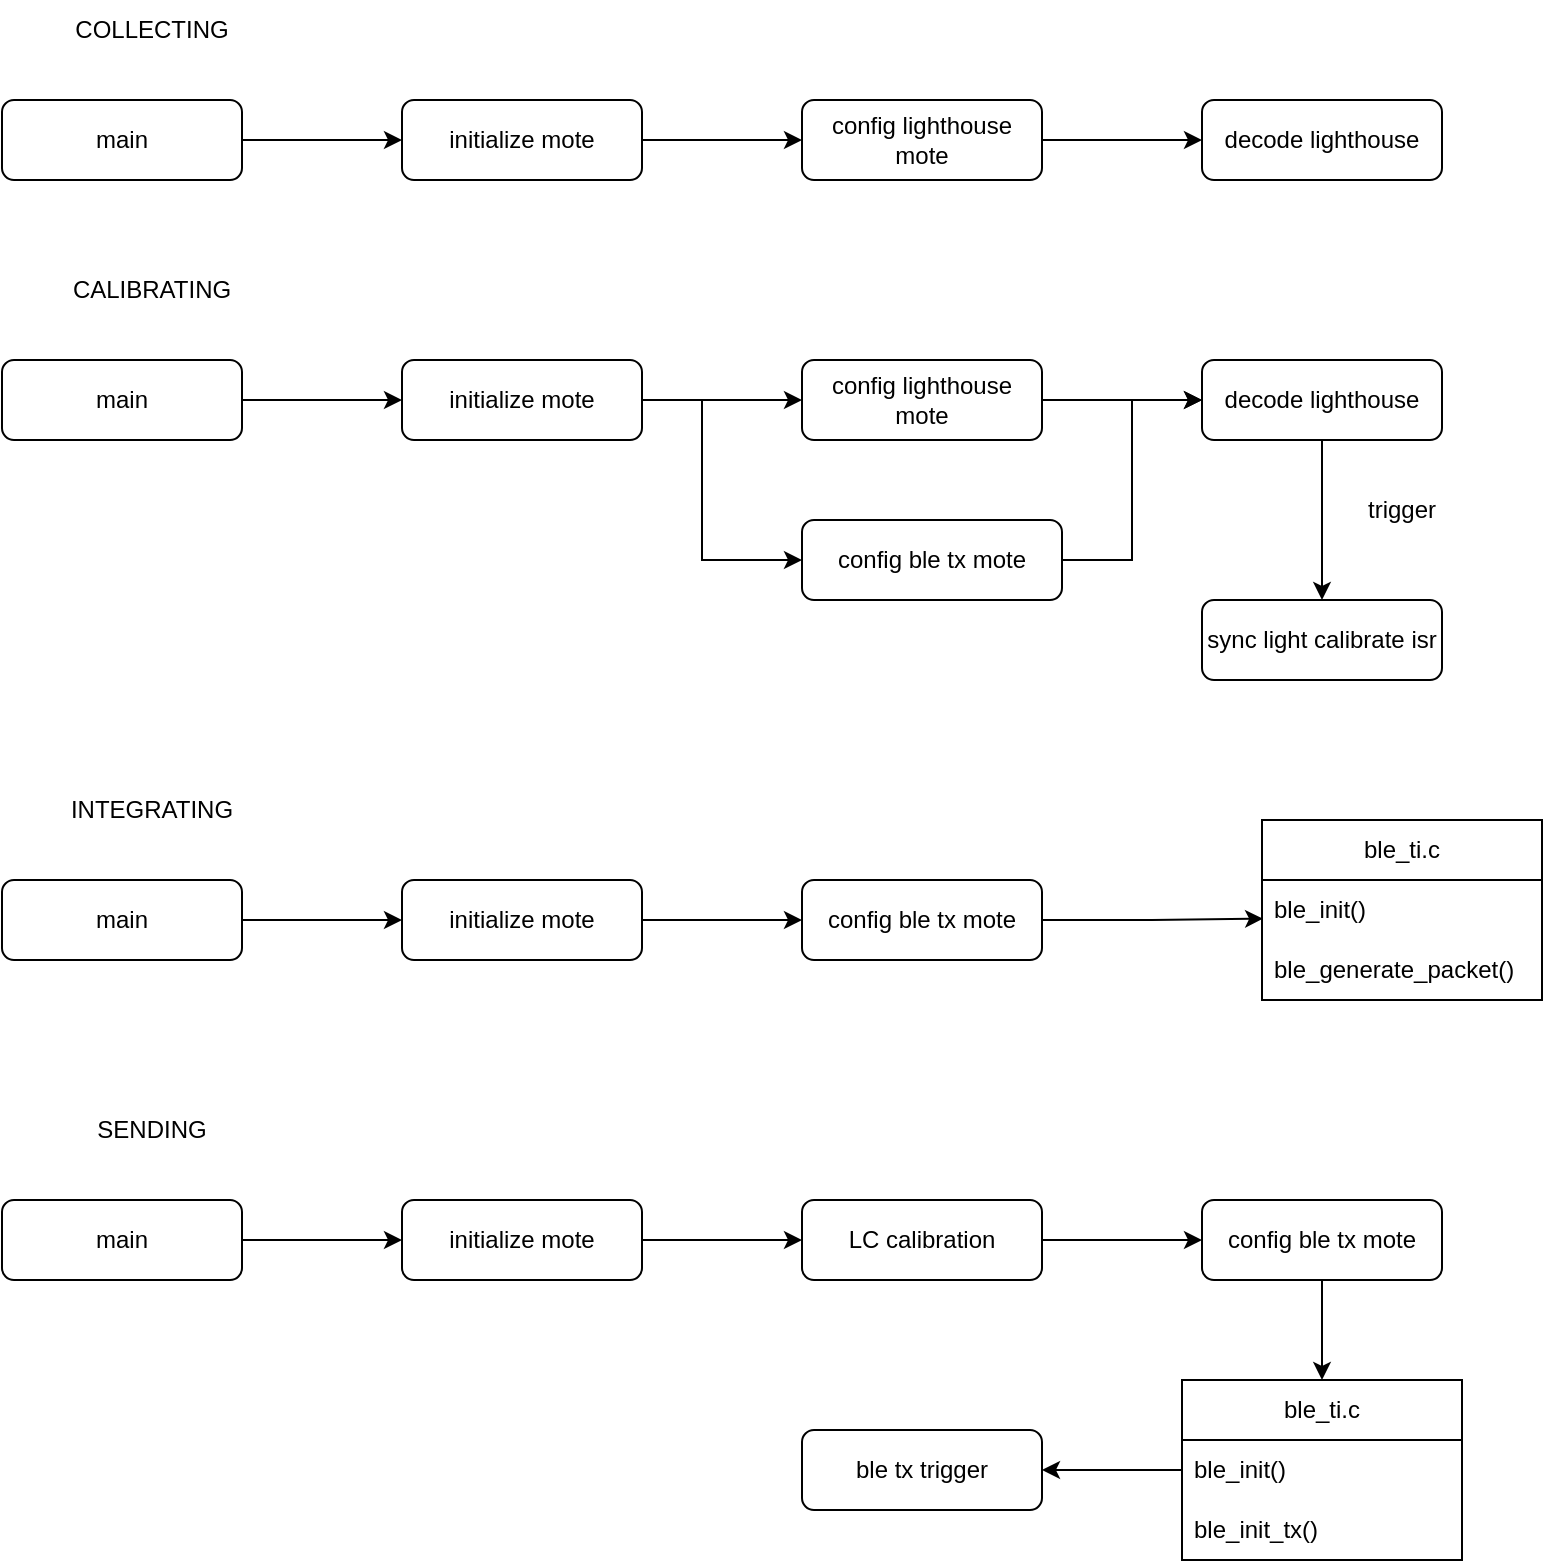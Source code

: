 <mxfile version="24.8.4">
  <diagram id="C5RBs43oDa-KdzZeNtuy" name="Page-1">
    <mxGraphModel dx="1748" dy="1231" grid="1" gridSize="10" guides="1" tooltips="1" connect="1" arrows="1" fold="1" page="1" pageScale="1" pageWidth="827" pageHeight="1169" math="0" shadow="0">
      <root>
        <mxCell id="WIyWlLk6GJQsqaUBKTNV-0" />
        <mxCell id="WIyWlLk6GJQsqaUBKTNV-1" parent="WIyWlLk6GJQsqaUBKTNV-0" />
        <mxCell id="ahKbvL-zK9X0-P-NKf9z-2" value="" style="edgeStyle=orthogonalEdgeStyle;rounded=0;orthogonalLoop=1;jettySize=auto;html=1;" parent="WIyWlLk6GJQsqaUBKTNV-1" source="ahKbvL-zK9X0-P-NKf9z-0" target="ahKbvL-zK9X0-P-NKf9z-1" edge="1">
          <mxGeometry relative="1" as="geometry" />
        </mxCell>
        <mxCell id="ahKbvL-zK9X0-P-NKf9z-0" value="main" style="rounded=1;whiteSpace=wrap;html=1;fontSize=12;glass=0;strokeWidth=1;shadow=0;" parent="WIyWlLk6GJQsqaUBKTNV-1" vertex="1">
          <mxGeometry x="20" y="200" width="120" height="40" as="geometry" />
        </mxCell>
        <mxCell id="ahKbvL-zK9X0-P-NKf9z-4" value="" style="edgeStyle=orthogonalEdgeStyle;rounded=0;orthogonalLoop=1;jettySize=auto;html=1;" parent="WIyWlLk6GJQsqaUBKTNV-1" source="ahKbvL-zK9X0-P-NKf9z-1" target="ahKbvL-zK9X0-P-NKf9z-3" edge="1">
          <mxGeometry relative="1" as="geometry" />
        </mxCell>
        <mxCell id="ahKbvL-zK9X0-P-NKf9z-1" value="initialize mote" style="rounded=1;whiteSpace=wrap;html=1;fontSize=12;glass=0;strokeWidth=1;shadow=0;" parent="WIyWlLk6GJQsqaUBKTNV-1" vertex="1">
          <mxGeometry x="220" y="200" width="120" height="40" as="geometry" />
        </mxCell>
        <mxCell id="DU3O5h-uCAXthpsPXebY-1" value="" style="edgeStyle=orthogonalEdgeStyle;rounded=0;orthogonalLoop=1;jettySize=auto;html=1;" edge="1" parent="WIyWlLk6GJQsqaUBKTNV-1" source="ahKbvL-zK9X0-P-NKf9z-3" target="DU3O5h-uCAXthpsPXebY-0">
          <mxGeometry relative="1" as="geometry" />
        </mxCell>
        <mxCell id="ahKbvL-zK9X0-P-NKf9z-3" value="config lighthouse mote" style="rounded=1;whiteSpace=wrap;html=1;fontSize=12;glass=0;strokeWidth=1;shadow=0;" parent="WIyWlLk6GJQsqaUBKTNV-1" vertex="1">
          <mxGeometry x="420" y="200" width="120" height="40" as="geometry" />
        </mxCell>
        <mxCell id="ahKbvL-zK9X0-P-NKf9z-5" value="COLLECTING" style="text;html=1;align=center;verticalAlign=middle;whiteSpace=wrap;rounded=0;" parent="WIyWlLk6GJQsqaUBKTNV-1" vertex="1">
          <mxGeometry x="20" y="150" width="150" height="30" as="geometry" />
        </mxCell>
        <mxCell id="DU3O5h-uCAXthpsPXebY-0" value="decode lighthouse" style="rounded=1;whiteSpace=wrap;html=1;fontSize=12;glass=0;strokeWidth=1;shadow=0;" vertex="1" parent="WIyWlLk6GJQsqaUBKTNV-1">
          <mxGeometry x="620" y="200" width="120" height="40" as="geometry" />
        </mxCell>
        <mxCell id="DU3O5h-uCAXthpsPXebY-2" value="" style="edgeStyle=orthogonalEdgeStyle;rounded=0;orthogonalLoop=1;jettySize=auto;html=1;" edge="1" parent="WIyWlLk6GJQsqaUBKTNV-1" source="DU3O5h-uCAXthpsPXebY-3" target="DU3O5h-uCAXthpsPXebY-5">
          <mxGeometry relative="1" as="geometry" />
        </mxCell>
        <mxCell id="DU3O5h-uCAXthpsPXebY-3" value="main" style="rounded=1;whiteSpace=wrap;html=1;fontSize=12;glass=0;strokeWidth=1;shadow=0;" vertex="1" parent="WIyWlLk6GJQsqaUBKTNV-1">
          <mxGeometry x="20" y="330" width="120" height="40" as="geometry" />
        </mxCell>
        <mxCell id="DU3O5h-uCAXthpsPXebY-4" value="" style="edgeStyle=orthogonalEdgeStyle;rounded=0;orthogonalLoop=1;jettySize=auto;html=1;" edge="1" parent="WIyWlLk6GJQsqaUBKTNV-1" source="DU3O5h-uCAXthpsPXebY-5" target="DU3O5h-uCAXthpsPXebY-7">
          <mxGeometry relative="1" as="geometry" />
        </mxCell>
        <mxCell id="DU3O5h-uCAXthpsPXebY-11" value="" style="edgeStyle=orthogonalEdgeStyle;rounded=0;orthogonalLoop=1;jettySize=auto;html=1;" edge="1" parent="WIyWlLk6GJQsqaUBKTNV-1" source="DU3O5h-uCAXthpsPXebY-5" target="DU3O5h-uCAXthpsPXebY-10">
          <mxGeometry relative="1" as="geometry">
            <Array as="points">
              <mxPoint x="370" y="350" />
              <mxPoint x="370" y="430" />
            </Array>
          </mxGeometry>
        </mxCell>
        <mxCell id="DU3O5h-uCAXthpsPXebY-5" value="initialize mote" style="rounded=1;whiteSpace=wrap;html=1;fontSize=12;glass=0;strokeWidth=1;shadow=0;" vertex="1" parent="WIyWlLk6GJQsqaUBKTNV-1">
          <mxGeometry x="220" y="330" width="120" height="40" as="geometry" />
        </mxCell>
        <mxCell id="DU3O5h-uCAXthpsPXebY-6" value="" style="edgeStyle=orthogonalEdgeStyle;rounded=0;orthogonalLoop=1;jettySize=auto;html=1;" edge="1" parent="WIyWlLk6GJQsqaUBKTNV-1" source="DU3O5h-uCAXthpsPXebY-7" target="DU3O5h-uCAXthpsPXebY-9">
          <mxGeometry relative="1" as="geometry" />
        </mxCell>
        <mxCell id="DU3O5h-uCAXthpsPXebY-7" value="config lighthouse mote" style="rounded=1;whiteSpace=wrap;html=1;fontSize=12;glass=0;strokeWidth=1;shadow=0;" vertex="1" parent="WIyWlLk6GJQsqaUBKTNV-1">
          <mxGeometry x="420" y="330" width="120" height="40" as="geometry" />
        </mxCell>
        <mxCell id="DU3O5h-uCAXthpsPXebY-8" value="CALIBRATING" style="text;html=1;align=center;verticalAlign=middle;whiteSpace=wrap;rounded=0;" vertex="1" parent="WIyWlLk6GJQsqaUBKTNV-1">
          <mxGeometry x="20" y="280" width="150" height="30" as="geometry" />
        </mxCell>
        <mxCell id="DU3O5h-uCAXthpsPXebY-14" value="" style="edgeStyle=orthogonalEdgeStyle;rounded=0;orthogonalLoop=1;jettySize=auto;html=1;" edge="1" parent="WIyWlLk6GJQsqaUBKTNV-1" source="DU3O5h-uCAXthpsPXebY-9" target="DU3O5h-uCAXthpsPXebY-13">
          <mxGeometry relative="1" as="geometry" />
        </mxCell>
        <mxCell id="DU3O5h-uCAXthpsPXebY-9" value="decode lighthouse" style="rounded=1;whiteSpace=wrap;html=1;fontSize=12;glass=0;strokeWidth=1;shadow=0;" vertex="1" parent="WIyWlLk6GJQsqaUBKTNV-1">
          <mxGeometry x="620" y="330" width="120" height="40" as="geometry" />
        </mxCell>
        <mxCell id="DU3O5h-uCAXthpsPXebY-12" style="edgeStyle=orthogonalEdgeStyle;rounded=0;orthogonalLoop=1;jettySize=auto;html=1;exitX=1;exitY=0.5;exitDx=0;exitDy=0;entryX=0;entryY=0.5;entryDx=0;entryDy=0;" edge="1" parent="WIyWlLk6GJQsqaUBKTNV-1" source="DU3O5h-uCAXthpsPXebY-10" target="DU3O5h-uCAXthpsPXebY-9">
          <mxGeometry relative="1" as="geometry" />
        </mxCell>
        <mxCell id="DU3O5h-uCAXthpsPXebY-10" value="config ble tx mote" style="rounded=1;whiteSpace=wrap;html=1;fontSize=12;glass=0;strokeWidth=1;shadow=0;" vertex="1" parent="WIyWlLk6GJQsqaUBKTNV-1">
          <mxGeometry x="420" y="410" width="130" height="40" as="geometry" />
        </mxCell>
        <mxCell id="DU3O5h-uCAXthpsPXebY-13" value="sync light calibrate isr" style="rounded=1;whiteSpace=wrap;html=1;fontSize=12;glass=0;strokeWidth=1;shadow=0;" vertex="1" parent="WIyWlLk6GJQsqaUBKTNV-1">
          <mxGeometry x="620" y="450" width="120" height="40" as="geometry" />
        </mxCell>
        <mxCell id="DU3O5h-uCAXthpsPXebY-15" value="trigger" style="text;html=1;align=center;verticalAlign=middle;whiteSpace=wrap;rounded=0;" vertex="1" parent="WIyWlLk6GJQsqaUBKTNV-1">
          <mxGeometry x="690" y="390" width="60" height="30" as="geometry" />
        </mxCell>
        <mxCell id="DU3O5h-uCAXthpsPXebY-17" value="" style="edgeStyle=orthogonalEdgeStyle;rounded=0;orthogonalLoop=1;jettySize=auto;html=1;" edge="1" parent="WIyWlLk6GJQsqaUBKTNV-1" source="DU3O5h-uCAXthpsPXebY-18" target="DU3O5h-uCAXthpsPXebY-20">
          <mxGeometry relative="1" as="geometry" />
        </mxCell>
        <mxCell id="DU3O5h-uCAXthpsPXebY-18" value="main" style="rounded=1;whiteSpace=wrap;html=1;fontSize=12;glass=0;strokeWidth=1;shadow=0;" vertex="1" parent="WIyWlLk6GJQsqaUBKTNV-1">
          <mxGeometry x="20" y="590" width="120" height="40" as="geometry" />
        </mxCell>
        <mxCell id="DU3O5h-uCAXthpsPXebY-19" value="" style="edgeStyle=orthogonalEdgeStyle;rounded=0;orthogonalLoop=1;jettySize=auto;html=1;" edge="1" parent="WIyWlLk6GJQsqaUBKTNV-1" source="DU3O5h-uCAXthpsPXebY-20" target="DU3O5h-uCAXthpsPXebY-22">
          <mxGeometry relative="1" as="geometry" />
        </mxCell>
        <mxCell id="DU3O5h-uCAXthpsPXebY-20" value="initialize mote" style="rounded=1;whiteSpace=wrap;html=1;fontSize=12;glass=0;strokeWidth=1;shadow=0;" vertex="1" parent="WIyWlLk6GJQsqaUBKTNV-1">
          <mxGeometry x="220" y="590" width="120" height="40" as="geometry" />
        </mxCell>
        <mxCell id="DU3O5h-uCAXthpsPXebY-22" value="config ble tx mote" style="rounded=1;whiteSpace=wrap;html=1;fontSize=12;glass=0;strokeWidth=1;shadow=0;" vertex="1" parent="WIyWlLk6GJQsqaUBKTNV-1">
          <mxGeometry x="420" y="590" width="120" height="40" as="geometry" />
        </mxCell>
        <mxCell id="DU3O5h-uCAXthpsPXebY-23" value="INTEGRATING" style="text;html=1;align=center;verticalAlign=middle;whiteSpace=wrap;rounded=0;" vertex="1" parent="WIyWlLk6GJQsqaUBKTNV-1">
          <mxGeometry x="20" y="540" width="150" height="30" as="geometry" />
        </mxCell>
        <mxCell id="DU3O5h-uCAXthpsPXebY-25" value="ble_ti.c" style="swimlane;fontStyle=0;childLayout=stackLayout;horizontal=1;startSize=30;horizontalStack=0;resizeParent=1;resizeParentMax=0;resizeLast=0;collapsible=1;marginBottom=0;whiteSpace=wrap;html=1;" vertex="1" parent="WIyWlLk6GJQsqaUBKTNV-1">
          <mxGeometry x="650" y="560" width="140" height="90" as="geometry" />
        </mxCell>
        <mxCell id="DU3O5h-uCAXthpsPXebY-26" value="ble_init()" style="text;strokeColor=none;fillColor=none;align=left;verticalAlign=middle;spacingLeft=4;spacingRight=4;overflow=hidden;points=[[0,0.5],[1,0.5]];portConstraint=eastwest;rotatable=0;whiteSpace=wrap;html=1;" vertex="1" parent="DU3O5h-uCAXthpsPXebY-25">
          <mxGeometry y="30" width="140" height="30" as="geometry" />
        </mxCell>
        <mxCell id="DU3O5h-uCAXthpsPXebY-27" value="ble_generate_packet()" style="text;strokeColor=none;fillColor=none;align=left;verticalAlign=middle;spacingLeft=4;spacingRight=4;overflow=hidden;points=[[0,0.5],[1,0.5]];portConstraint=eastwest;rotatable=0;whiteSpace=wrap;html=1;" vertex="1" parent="DU3O5h-uCAXthpsPXebY-25">
          <mxGeometry y="60" width="140" height="30" as="geometry" />
        </mxCell>
        <mxCell id="DU3O5h-uCAXthpsPXebY-29" style="edgeStyle=orthogonalEdgeStyle;rounded=0;orthogonalLoop=1;jettySize=auto;html=1;exitX=1;exitY=0.5;exitDx=0;exitDy=0;entryX=0.004;entryY=0.644;entryDx=0;entryDy=0;entryPerimeter=0;" edge="1" parent="WIyWlLk6GJQsqaUBKTNV-1" source="DU3O5h-uCAXthpsPXebY-22" target="DU3O5h-uCAXthpsPXebY-26">
          <mxGeometry relative="1" as="geometry" />
        </mxCell>
        <mxCell id="DU3O5h-uCAXthpsPXebY-30" value="" style="edgeStyle=orthogonalEdgeStyle;rounded=0;orthogonalLoop=1;jettySize=auto;html=1;entryX=0;entryY=0.5;entryDx=0;entryDy=0;" edge="1" parent="WIyWlLk6GJQsqaUBKTNV-1" source="DU3O5h-uCAXthpsPXebY-31" target="DU3O5h-uCAXthpsPXebY-33">
          <mxGeometry relative="1" as="geometry">
            <Array as="points">
              <mxPoint x="170" y="770" />
              <mxPoint x="170" y="770" />
            </Array>
          </mxGeometry>
        </mxCell>
        <mxCell id="DU3O5h-uCAXthpsPXebY-31" value="main" style="rounded=1;whiteSpace=wrap;html=1;fontSize=12;glass=0;strokeWidth=1;shadow=0;" vertex="1" parent="WIyWlLk6GJQsqaUBKTNV-1">
          <mxGeometry x="20" y="750" width="120" height="40" as="geometry" />
        </mxCell>
        <mxCell id="DU3O5h-uCAXthpsPXebY-41" value="" style="edgeStyle=orthogonalEdgeStyle;rounded=0;orthogonalLoop=1;jettySize=auto;html=1;" edge="1" parent="WIyWlLk6GJQsqaUBKTNV-1" source="DU3O5h-uCAXthpsPXebY-33" target="DU3O5h-uCAXthpsPXebY-40">
          <mxGeometry relative="1" as="geometry" />
        </mxCell>
        <mxCell id="DU3O5h-uCAXthpsPXebY-33" value="initialize mote" style="rounded=1;whiteSpace=wrap;html=1;fontSize=12;glass=0;strokeWidth=1;shadow=0;" vertex="1" parent="WIyWlLk6GJQsqaUBKTNV-1">
          <mxGeometry x="220" y="750" width="120" height="40" as="geometry" />
        </mxCell>
        <mxCell id="DU3O5h-uCAXthpsPXebY-49" style="edgeStyle=orthogonalEdgeStyle;rounded=0;orthogonalLoop=1;jettySize=auto;html=1;exitX=0.5;exitY=1;exitDx=0;exitDy=0;entryX=0.5;entryY=0;entryDx=0;entryDy=0;" edge="1" parent="WIyWlLk6GJQsqaUBKTNV-1" source="DU3O5h-uCAXthpsPXebY-34" target="DU3O5h-uCAXthpsPXebY-44">
          <mxGeometry relative="1" as="geometry" />
        </mxCell>
        <mxCell id="DU3O5h-uCAXthpsPXebY-34" value="config ble tx mote" style="rounded=1;whiteSpace=wrap;html=1;fontSize=12;glass=0;strokeWidth=1;shadow=0;" vertex="1" parent="WIyWlLk6GJQsqaUBKTNV-1">
          <mxGeometry x="620" y="750" width="120" height="40" as="geometry" />
        </mxCell>
        <mxCell id="DU3O5h-uCAXthpsPXebY-35" value="SENDING" style="text;html=1;align=center;verticalAlign=middle;whiteSpace=wrap;rounded=0;" vertex="1" parent="WIyWlLk6GJQsqaUBKTNV-1">
          <mxGeometry x="20" y="700" width="150" height="30" as="geometry" />
        </mxCell>
        <mxCell id="DU3O5h-uCAXthpsPXebY-42" style="edgeStyle=orthogonalEdgeStyle;rounded=0;orthogonalLoop=1;jettySize=auto;html=1;exitX=1;exitY=0.5;exitDx=0;exitDy=0;entryX=0;entryY=0.5;entryDx=0;entryDy=0;" edge="1" parent="WIyWlLk6GJQsqaUBKTNV-1" source="DU3O5h-uCAXthpsPXebY-40" target="DU3O5h-uCAXthpsPXebY-34">
          <mxGeometry relative="1" as="geometry" />
        </mxCell>
        <mxCell id="DU3O5h-uCAXthpsPXebY-40" value="LC calibration" style="rounded=1;whiteSpace=wrap;html=1;fontSize=12;glass=0;strokeWidth=1;shadow=0;" vertex="1" parent="WIyWlLk6GJQsqaUBKTNV-1">
          <mxGeometry x="420" y="750" width="120" height="40" as="geometry" />
        </mxCell>
        <mxCell id="DU3O5h-uCAXthpsPXebY-53" value="" style="edgeStyle=orthogonalEdgeStyle;rounded=0;orthogonalLoop=1;jettySize=auto;html=1;entryX=1;entryY=0.5;entryDx=0;entryDy=0;" edge="1" parent="WIyWlLk6GJQsqaUBKTNV-1" source="DU3O5h-uCAXthpsPXebY-44" target="DU3O5h-uCAXthpsPXebY-54">
          <mxGeometry relative="1" as="geometry">
            <mxPoint x="520" y="885" as="targetPoint" />
          </mxGeometry>
        </mxCell>
        <mxCell id="DU3O5h-uCAXthpsPXebY-44" value="ble_ti.c" style="swimlane;fontStyle=0;childLayout=stackLayout;horizontal=1;startSize=30;horizontalStack=0;resizeParent=1;resizeParentMax=0;resizeLast=0;collapsible=1;marginBottom=0;whiteSpace=wrap;html=1;" vertex="1" parent="WIyWlLk6GJQsqaUBKTNV-1">
          <mxGeometry x="610" y="840" width="140" height="90" as="geometry" />
        </mxCell>
        <mxCell id="DU3O5h-uCAXthpsPXebY-45" value="ble_init()" style="text;strokeColor=none;fillColor=none;align=left;verticalAlign=middle;spacingLeft=4;spacingRight=4;overflow=hidden;points=[[0,0.5],[1,0.5]];portConstraint=eastwest;rotatable=0;whiteSpace=wrap;html=1;" vertex="1" parent="DU3O5h-uCAXthpsPXebY-44">
          <mxGeometry y="30" width="140" height="30" as="geometry" />
        </mxCell>
        <mxCell id="DU3O5h-uCAXthpsPXebY-46" value="ble_init_tx()" style="text;strokeColor=none;fillColor=none;align=left;verticalAlign=middle;spacingLeft=4;spacingRight=4;overflow=hidden;points=[[0,0.5],[1,0.5]];portConstraint=eastwest;rotatable=0;whiteSpace=wrap;html=1;" vertex="1" parent="DU3O5h-uCAXthpsPXebY-44">
          <mxGeometry y="60" width="140" height="30" as="geometry" />
        </mxCell>
        <mxCell id="DU3O5h-uCAXthpsPXebY-54" value="ble tx trigger" style="rounded=1;whiteSpace=wrap;html=1;fontSize=12;glass=0;strokeWidth=1;shadow=0;" vertex="1" parent="WIyWlLk6GJQsqaUBKTNV-1">
          <mxGeometry x="420" y="865" width="120" height="40" as="geometry" />
        </mxCell>
      </root>
    </mxGraphModel>
  </diagram>
</mxfile>
